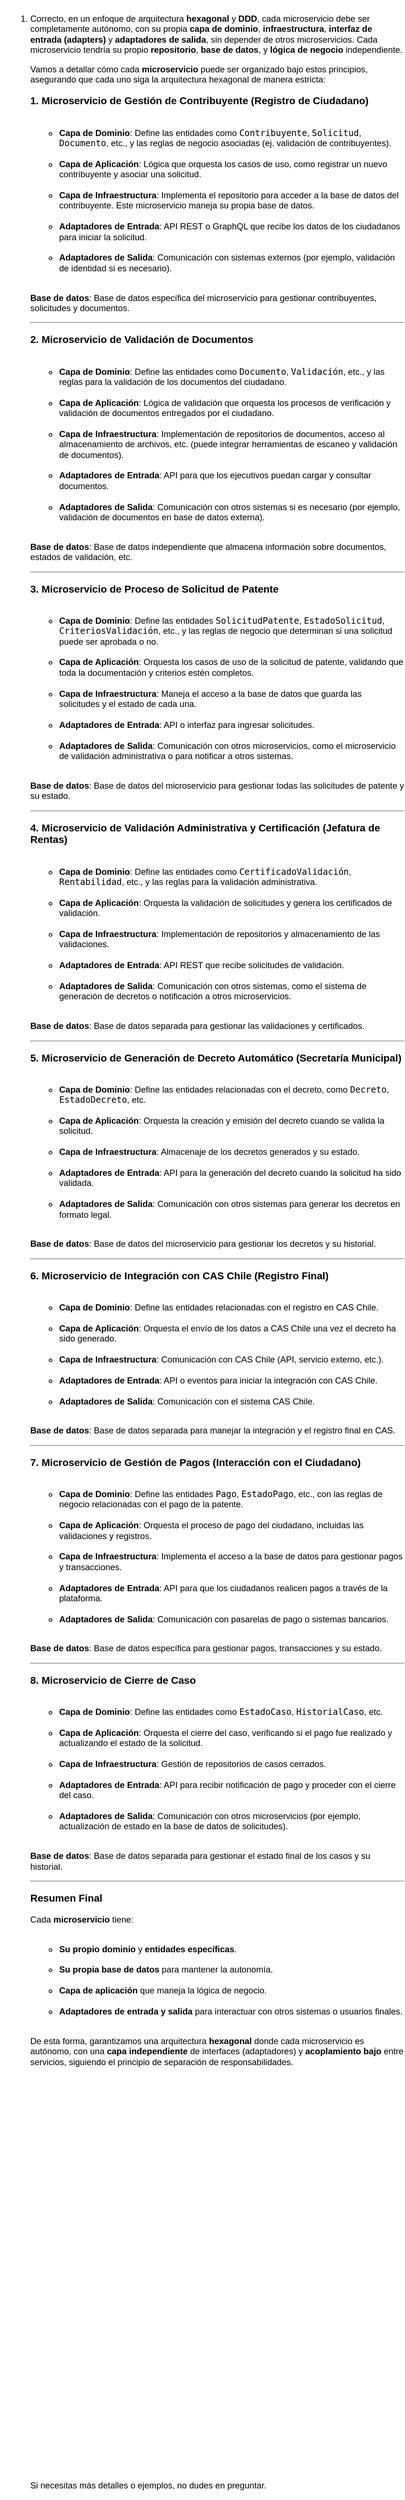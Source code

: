 <mxfile>
    <diagram name="Página-1" id="DtKIO5XFwHDZ3K7n3A5H">
        <mxGraphModel dx="1239" dy="2295" grid="1" gridSize="10" guides="1" tooltips="1" connect="1" arrows="1" fold="1" page="1" pageScale="1" pageWidth="827" pageHeight="1169" math="0" shadow="0">
            <root>
                <mxCell id="0"/>
                <mxCell id="1" parent="0"/>
                <mxCell id="2" value="&lt;p&gt;&lt;/p&gt;&lt;ol&gt;&lt;li&gt;&lt;p&gt;Correcto, en un enfoque de arquitectura &lt;strong&gt;hexagonal&lt;/strong&gt; y &lt;strong&gt;DDD&lt;/strong&gt;, cada microservicio debe ser completamente autónomo, con su propia &lt;strong&gt;capa de dominio&lt;/strong&gt;, &lt;strong&gt;infraestructura&lt;/strong&gt;, &lt;strong&gt;interfaz de entrada (adapters)&lt;/strong&gt; y &lt;strong&gt;adaptadores de salida&lt;/strong&gt;, sin depender de otros microservicios. Cada microservicio tendría su propio &lt;strong&gt;repositorio&lt;/strong&gt;, &lt;strong&gt;base de datos&lt;/strong&gt;, y &lt;strong&gt;lógica de negocio&lt;/strong&gt; independiente.&lt;/p&gt;&lt;p&gt;Vamos a detallar cómo cada &lt;strong&gt;microservicio&lt;/strong&gt; puede ser organizado bajo estos principios, asegurando que cada uno siga la arquitectura hexagonal de manera estricta:&lt;/p&gt;&lt;h3&gt;1. &lt;strong&gt;Microservicio de Gestión de Contribuyente (Registro de Ciudadano)&lt;/strong&gt;&lt;/h3&gt;&lt;ul&gt;&lt;br/&gt;&lt;li&gt;&lt;strong&gt;Capa de Dominio&lt;/strong&gt;: Define las entidades como &lt;code&gt;Contribuyente&lt;/code&gt;, &lt;code&gt;Solicitud&lt;/code&gt;, &lt;code&gt;Documento&lt;/code&gt;, etc., y las reglas de negocio asociadas (ej. validación de contribuyentes).&lt;/li&gt;&lt;br/&gt;&lt;li&gt;&lt;strong&gt;Capa de Aplicación&lt;/strong&gt;: Lógica que orquesta los casos de uso, como registrar un nuevo contribuyente y asociar una solicitud.&lt;/li&gt;&lt;br/&gt;&lt;li&gt;&lt;strong&gt;Capa de Infraestructura&lt;/strong&gt;: Implementa el repositorio para acceder a la base de datos del contribuyente. Este microservicio maneja su propia base de datos.&lt;/li&gt;&lt;br/&gt;&lt;li&gt;&lt;strong&gt;Adaptadores de Entrada&lt;/strong&gt;: API REST o GraphQL que recibe los datos de los ciudadanos para iniciar la solicitud.&lt;/li&gt;&lt;br/&gt;&lt;li&gt;&lt;strong&gt;Adaptadores de Salida&lt;/strong&gt;: Comunicación con sistemas externos (por ejemplo, validación de identidad si es necesario).&lt;/li&gt;&lt;br/&gt;&lt;/ul&gt;&lt;p&gt;&lt;strong&gt;Base de datos&lt;/strong&gt;: Base de datos específica del microservicio para gestionar contribuyentes, solicitudes y documentos.&lt;/p&gt;&lt;hr&gt;&lt;h3&gt;2. &lt;strong&gt;Microservicio de Validación de Documentos&lt;/strong&gt;&lt;/h3&gt;&lt;ul&gt;&lt;br/&gt;&lt;li&gt;&lt;strong&gt;Capa de Dominio&lt;/strong&gt;: Define las entidades como &lt;code&gt;Documento&lt;/code&gt;, &lt;code&gt;Validación&lt;/code&gt;, etc., y las reglas para la validación de los documentos del ciudadano.&lt;/li&gt;&lt;br/&gt;&lt;li&gt;&lt;strong&gt;Capa de Aplicación&lt;/strong&gt;: Lógica de validación que orquesta los procesos de verificación y validación de documentos entregados por el ciudadano.&lt;/li&gt;&lt;br/&gt;&lt;li&gt;&lt;strong&gt;Capa de Infraestructura&lt;/strong&gt;: Implementación de repositorios de documentos, acceso al almacenamiento de archivos, etc. (puede integrar herramientas de escaneo y validación de documentos).&lt;/li&gt;&lt;br/&gt;&lt;li&gt;&lt;strong&gt;Adaptadores de Entrada&lt;/strong&gt;: API para que los ejecutivos puedan cargar y consultar documentos.&lt;/li&gt;&lt;br/&gt;&lt;li&gt;&lt;strong&gt;Adaptadores de Salida&lt;/strong&gt;: Comunicación con otros sistemas si es necesario (por ejemplo, validación de documentos en base de datos externa).&lt;/li&gt;&lt;br/&gt;&lt;/ul&gt;&lt;p&gt;&lt;strong&gt;Base de datos&lt;/strong&gt;: Base de datos independiente que almacena información sobre documentos, estados de validación, etc.&lt;/p&gt;&lt;hr&gt;&lt;h3&gt;3. &lt;strong&gt;Microservicio de Proceso de Solicitud de Patente&lt;/strong&gt;&lt;/h3&gt;&lt;ul&gt;&lt;br/&gt;&lt;li&gt;&lt;strong&gt;Capa de Dominio&lt;/strong&gt;: Define las entidades &lt;code&gt;SolicitudPatente&lt;/code&gt;, &lt;code&gt;EstadoSolicitud&lt;/code&gt;, &lt;code&gt;CriteriosValidación&lt;/code&gt;, etc., y las reglas de negocio que determinan si una solicitud puede ser aprobada o no.&lt;/li&gt;&lt;br/&gt;&lt;li&gt;&lt;strong&gt;Capa de Aplicación&lt;/strong&gt;: Orquesta los casos de uso de la solicitud de patente, validando que toda la documentación y criterios estén completos.&lt;/li&gt;&lt;br/&gt;&lt;li&gt;&lt;strong&gt;Capa de Infraestructura&lt;/strong&gt;: Maneja el acceso a la base de datos que guarda las solicitudes y el estado de cada una.&lt;/li&gt;&lt;br/&gt;&lt;li&gt;&lt;strong&gt;Adaptadores de Entrada&lt;/strong&gt;: API o interfaz para ingresar solicitudes.&lt;/li&gt;&lt;br/&gt;&lt;li&gt;&lt;strong&gt;Adaptadores de Salida&lt;/strong&gt;: Comunicación con otros microservicios, como el microservicio de validación administrativa o para notificar a otros sistemas.&lt;/li&gt;&lt;br/&gt;&lt;/ul&gt;&lt;p&gt;&lt;strong&gt;Base de datos&lt;/strong&gt;: Base de datos del microservicio para gestionar todas las solicitudes de patente y su estado.&lt;/p&gt;&lt;hr&gt;&lt;h3&gt;4. &lt;strong&gt;Microservicio de Validación Administrativa y Certificación (Jefatura de Rentas)&lt;/strong&gt;&lt;/h3&gt;&lt;ul&gt;&lt;br/&gt;&lt;li&gt;&lt;strong&gt;Capa de Dominio&lt;/strong&gt;: Define las entidades como &lt;code&gt;CertificadoValidación&lt;/code&gt;, &lt;code&gt;Rentabilidad&lt;/code&gt;, etc., y las reglas para la validación administrativa.&lt;/li&gt;&lt;br/&gt;&lt;li&gt;&lt;strong&gt;Capa de Aplicación&lt;/strong&gt;: Orquesta la validación de solicitudes y genera los certificados de validación.&lt;/li&gt;&lt;br/&gt;&lt;li&gt;&lt;strong&gt;Capa de Infraestructura&lt;/strong&gt;: Implementación de repositorios y almacenamiento de las validaciones.&lt;/li&gt;&lt;br/&gt;&lt;li&gt;&lt;strong&gt;Adaptadores de Entrada&lt;/strong&gt;: API REST que recibe solicitudes de validación.&lt;/li&gt;&lt;br/&gt;&lt;li&gt;&lt;strong&gt;Adaptadores de Salida&lt;/strong&gt;: Comunicación con otros sistemas, como el sistema de generación de decretos o notificación a otros microservicios.&lt;/li&gt;&lt;br/&gt;&lt;/ul&gt;&lt;p&gt;&lt;strong&gt;Base de datos&lt;/strong&gt;: Base de datos separada para gestionar las validaciones y certificados.&lt;/p&gt;&lt;hr&gt;&lt;h3&gt;5. &lt;strong&gt;Microservicio de Generación de Decreto Automático (Secretaría Municipal)&lt;/strong&gt;&lt;/h3&gt;&lt;ul&gt;&lt;br/&gt;&lt;li&gt;&lt;strong&gt;Capa de Dominio&lt;/strong&gt;: Define las entidades relacionadas con el decreto, como &lt;code&gt;Decreto&lt;/code&gt;, &lt;code&gt;EstadoDecreto&lt;/code&gt;, etc.&lt;/li&gt;&lt;br/&gt;&lt;li&gt;&lt;strong&gt;Capa de Aplicación&lt;/strong&gt;: Orquesta la creación y emisión del decreto cuando se valida la solicitud.&lt;/li&gt;&lt;br/&gt;&lt;li&gt;&lt;strong&gt;Capa de Infraestructura&lt;/strong&gt;: Almacenaje de los decretos generados y su estado.&lt;/li&gt;&lt;br/&gt;&lt;li&gt;&lt;strong&gt;Adaptadores de Entrada&lt;/strong&gt;: API para la generación del decreto cuando la solicitud ha sido validada.&lt;/li&gt;&lt;br/&gt;&lt;li&gt;&lt;strong&gt;Adaptadores de Salida&lt;/strong&gt;: Comunicación con otros sistemas para generar los decretos en formato legal.&lt;/li&gt;&lt;br/&gt;&lt;/ul&gt;&lt;p&gt;&lt;strong&gt;Base de datos&lt;/strong&gt;: Base de datos del microservicio para gestionar los decretos y su historial.&lt;/p&gt;&lt;hr&gt;&lt;h3&gt;6. &lt;strong&gt;Microservicio de Integración con CAS Chile (Registro Final)&lt;/strong&gt;&lt;/h3&gt;&lt;ul&gt;&lt;br/&gt;&lt;li&gt;&lt;strong&gt;Capa de Dominio&lt;/strong&gt;: Define las entidades relacionadas con el registro en CAS Chile.&lt;/li&gt;&lt;br/&gt;&lt;li&gt;&lt;strong&gt;Capa de Aplicación&lt;/strong&gt;: Orquesta el envío de los datos a CAS Chile una vez el decreto ha sido generado.&lt;/li&gt;&lt;br/&gt;&lt;li&gt;&lt;strong&gt;Capa de Infraestructura&lt;/strong&gt;: Comunicación con CAS Chile (API, servicio externo, etc.).&lt;/li&gt;&lt;br/&gt;&lt;li&gt;&lt;strong&gt;Adaptadores de Entrada&lt;/strong&gt;: API o eventos para iniciar la integración con CAS Chile.&lt;/li&gt;&lt;br/&gt;&lt;li&gt;&lt;strong&gt;Adaptadores de Salida&lt;/strong&gt;: Comunicación con el sistema CAS Chile.&lt;/li&gt;&lt;br/&gt;&lt;/ul&gt;&lt;p&gt;&lt;strong&gt;Base de datos&lt;/strong&gt;: Base de datos separada para manejar la integración y el registro final en CAS.&lt;/p&gt;&lt;hr&gt;&lt;h3&gt;7. &lt;strong&gt;Microservicio de Gestión de Pagos (Interacción con el Ciudadano)&lt;/strong&gt;&lt;/h3&gt;&lt;ul&gt;&lt;br/&gt;&lt;li&gt;&lt;strong&gt;Capa de Dominio&lt;/strong&gt;: Define las entidades &lt;code&gt;Pago&lt;/code&gt;, &lt;code&gt;EstadoPago&lt;/code&gt;, etc., con las reglas de negocio relacionadas con el pago de la patente.&lt;/li&gt;&lt;br/&gt;&lt;li&gt;&lt;strong&gt;Capa de Aplicación&lt;/strong&gt;: Orquesta el proceso de pago del ciudadano, incluidas las validaciones y registros.&lt;/li&gt;&lt;br/&gt;&lt;li&gt;&lt;strong&gt;Capa de Infraestructura&lt;/strong&gt;: Implementa el acceso a la base de datos para gestionar pagos y transacciones.&lt;/li&gt;&lt;br/&gt;&lt;li&gt;&lt;strong&gt;Adaptadores de Entrada&lt;/strong&gt;: API para que los ciudadanos realicen pagos a través de la plataforma.&lt;/li&gt;&lt;br/&gt;&lt;li&gt;&lt;strong&gt;Adaptadores de Salida&lt;/strong&gt;: Comunicación con pasarelas de pago o sistemas bancarios.&lt;/li&gt;&lt;br/&gt;&lt;/ul&gt;&lt;p&gt;&lt;strong&gt;Base de datos&lt;/strong&gt;: Base de datos específica para gestionar pagos, transacciones y su estado.&lt;/p&gt;&lt;hr&gt;&lt;h3&gt;8. &lt;strong&gt;Microservicio de Cierre de Caso&lt;/strong&gt;&lt;/h3&gt;&lt;ul&gt;&lt;br/&gt;&lt;li&gt;&lt;strong&gt;Capa de Dominio&lt;/strong&gt;: Define las entidades como &lt;code&gt;EstadoCaso&lt;/code&gt;, &lt;code&gt;HistorialCaso&lt;/code&gt;, etc.&lt;/li&gt;&lt;br/&gt;&lt;li&gt;&lt;strong&gt;Capa de Aplicación&lt;/strong&gt;: Orquesta el cierre del caso, verificando si el pago fue realizado y actualizando el estado de la solicitud.&lt;/li&gt;&lt;br/&gt;&lt;li&gt;&lt;strong&gt;Capa de Infraestructura&lt;/strong&gt;: Gestión de repositorios de casos cerrados.&lt;/li&gt;&lt;br/&gt;&lt;li&gt;&lt;strong&gt;Adaptadores de Entrada&lt;/strong&gt;: API para recibir notificación de pago y proceder con el cierre del caso.&lt;/li&gt;&lt;br/&gt;&lt;li&gt;&lt;strong&gt;Adaptadores de Salida&lt;/strong&gt;: Comunicación con otros microservicios (por ejemplo, actualización de estado en la base de datos de solicitudes).&lt;/li&gt;&lt;br/&gt;&lt;/ul&gt;&lt;p&gt;&lt;strong&gt;Base de datos&lt;/strong&gt;: Base de datos separada para gestionar el estado final de los casos y su historial.&lt;/p&gt;&lt;hr&gt;&lt;h3&gt;Resumen Final&lt;/h3&gt;&lt;p&gt;Cada &lt;strong&gt;microservicio&lt;/strong&gt; tiene:&lt;/p&gt;&lt;ul&gt;&lt;br/&gt;&lt;li&gt;&lt;strong&gt;Su propio dominio&lt;/strong&gt; y &lt;strong&gt;entidades específicas&lt;/strong&gt;.&lt;/li&gt;&lt;br/&gt;&lt;li&gt;&lt;strong&gt;Su propia base de datos&lt;/strong&gt; para mantener la autonomía.&lt;/li&gt;&lt;br/&gt;&lt;li&gt;&lt;strong&gt;Capa de aplicación&lt;/strong&gt; que maneja la lógica de negocio.&lt;/li&gt;&lt;br/&gt;&lt;li&gt;&lt;strong&gt;Adaptadores de entrada y salida&lt;/strong&gt; para interactuar con otros sistemas o usuarios finales.&lt;/li&gt;&lt;br/&gt;&lt;/ul&gt;&lt;p&gt;De esta forma, garantizamos una arquitectura &lt;strong&gt;hexagonal&lt;/strong&gt; donde cada microservicio es autónomo, con una &lt;strong&gt;capa independiente&lt;/strong&gt; de interfaces (adaptadores) y &lt;strong&gt;acoplamiento bajo&lt;/strong&gt; entre servicios, siguiendo el principio de separación de responsabilidades.&lt;/p&gt;&lt;p&gt;&lt;br/&gt;&lt;br/&gt;&lt;br/&gt;&lt;br/&gt;&lt;br/&gt;&lt;br/&gt;&lt;br/&gt;&lt;br/&gt;&lt;br/&gt;&lt;br/&gt;&lt;br/&gt;&lt;br/&gt;&lt;br/&gt;&lt;br/&gt;&lt;br/&gt;&lt;br/&gt;&lt;br/&gt;&lt;br/&gt;&lt;br/&gt;&lt;br/&gt;&lt;br/&gt;&lt;br/&gt;&lt;br/&gt;&lt;br/&gt;&lt;br/&gt;&lt;br/&gt;&lt;br/&gt;&lt;br/&gt;&lt;br/&gt;&lt;br/&gt;&lt;br/&gt;&lt;br/&gt;&lt;br/&gt;&lt;br/&gt;&lt;br/&gt;&lt;br/&gt;&lt;br/&gt;&lt;br/&gt;&lt;/p&gt;&lt;p&gt;Si necesitas más detalles o ejemplos, no dudes en preguntar.&lt;/p&gt;&lt;/li&gt;&lt;/ol&gt;" style="text;whiteSpace=wrap;html=1;container=1;" parent="1" vertex="1">
                    <mxGeometry x="870" y="-10" width="560" height="1610" as="geometry"/>
                </mxCell>
            </root>
        </mxGraphModel>
    </diagram>
</mxfile>